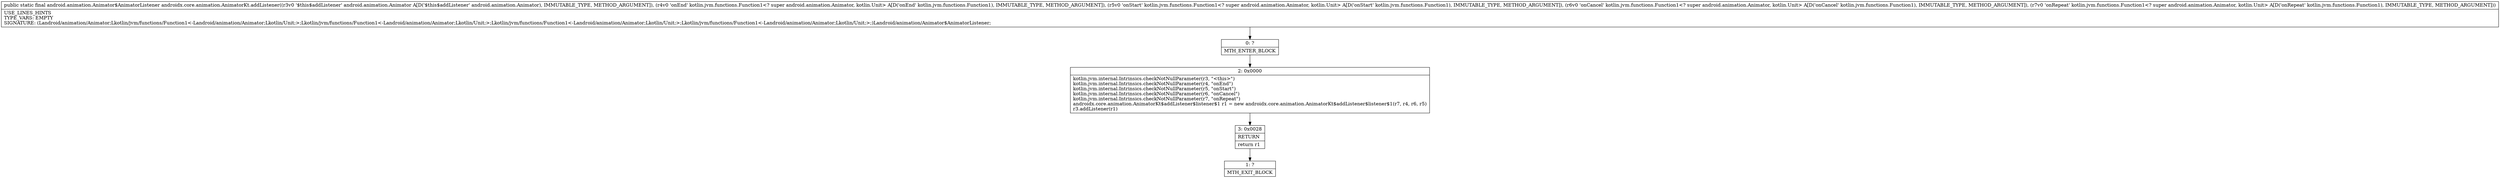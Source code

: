 digraph "CFG forandroidx.core.animation.AnimatorKt.addListener(Landroid\/animation\/Animator;Lkotlin\/jvm\/functions\/Function1;Lkotlin\/jvm\/functions\/Function1;Lkotlin\/jvm\/functions\/Function1;Lkotlin\/jvm\/functions\/Function1;)Landroid\/animation\/Animator$AnimatorListener;" {
Node_0 [shape=record,label="{0\:\ ?|MTH_ENTER_BLOCK\l}"];
Node_2 [shape=record,label="{2\:\ 0x0000|kotlin.jvm.internal.Intrinsics.checkNotNullParameter(r3, \"\<this\>\")\lkotlin.jvm.internal.Intrinsics.checkNotNullParameter(r4, \"onEnd\")\lkotlin.jvm.internal.Intrinsics.checkNotNullParameter(r5, \"onStart\")\lkotlin.jvm.internal.Intrinsics.checkNotNullParameter(r6, \"onCancel\")\lkotlin.jvm.internal.Intrinsics.checkNotNullParameter(r7, \"onRepeat\")\landroidx.core.animation.AnimatorKt$addListener$listener$1 r1 = new androidx.core.animation.AnimatorKt$addListener$listener$1(r7, r4, r6, r5)\lr3.addListener(r1)\l}"];
Node_3 [shape=record,label="{3\:\ 0x0028|RETURN\l|return r1\l}"];
Node_1 [shape=record,label="{1\:\ ?|MTH_EXIT_BLOCK\l}"];
MethodNode[shape=record,label="{public static final android.animation.Animator$AnimatorListener androidx.core.animation.AnimatorKt.addListener((r3v0 '$this$addListener' android.animation.Animator A[D('$this$addListener' android.animation.Animator), IMMUTABLE_TYPE, METHOD_ARGUMENT]), (r4v0 'onEnd' kotlin.jvm.functions.Function1\<? super android.animation.Animator, kotlin.Unit\> A[D('onEnd' kotlin.jvm.functions.Function1), IMMUTABLE_TYPE, METHOD_ARGUMENT]), (r5v0 'onStart' kotlin.jvm.functions.Function1\<? super android.animation.Animator, kotlin.Unit\> A[D('onStart' kotlin.jvm.functions.Function1), IMMUTABLE_TYPE, METHOD_ARGUMENT]), (r6v0 'onCancel' kotlin.jvm.functions.Function1\<? super android.animation.Animator, kotlin.Unit\> A[D('onCancel' kotlin.jvm.functions.Function1), IMMUTABLE_TYPE, METHOD_ARGUMENT]), (r7v0 'onRepeat' kotlin.jvm.functions.Function1\<? super android.animation.Animator, kotlin.Unit\> A[D('onRepeat' kotlin.jvm.functions.Function1), IMMUTABLE_TYPE, METHOD_ARGUMENT]))  | USE_LINES_HINTS\lTYPE_VARS: EMPTY\lSIGNATURE: (Landroid\/animation\/Animator;Lkotlin\/jvm\/functions\/Function1\<\-Landroid\/animation\/Animator;Lkotlin\/Unit;\>;Lkotlin\/jvm\/functions\/Function1\<\-Landroid\/animation\/Animator;Lkotlin\/Unit;\>;Lkotlin\/jvm\/functions\/Function1\<\-Landroid\/animation\/Animator;Lkotlin\/Unit;\>;Lkotlin\/jvm\/functions\/Function1\<\-Landroid\/animation\/Animator;Lkotlin\/Unit;\>;)Landroid\/animation\/Animator$AnimatorListener;\l}"];
MethodNode -> Node_0;Node_0 -> Node_2;
Node_2 -> Node_3;
Node_3 -> Node_1;
}

